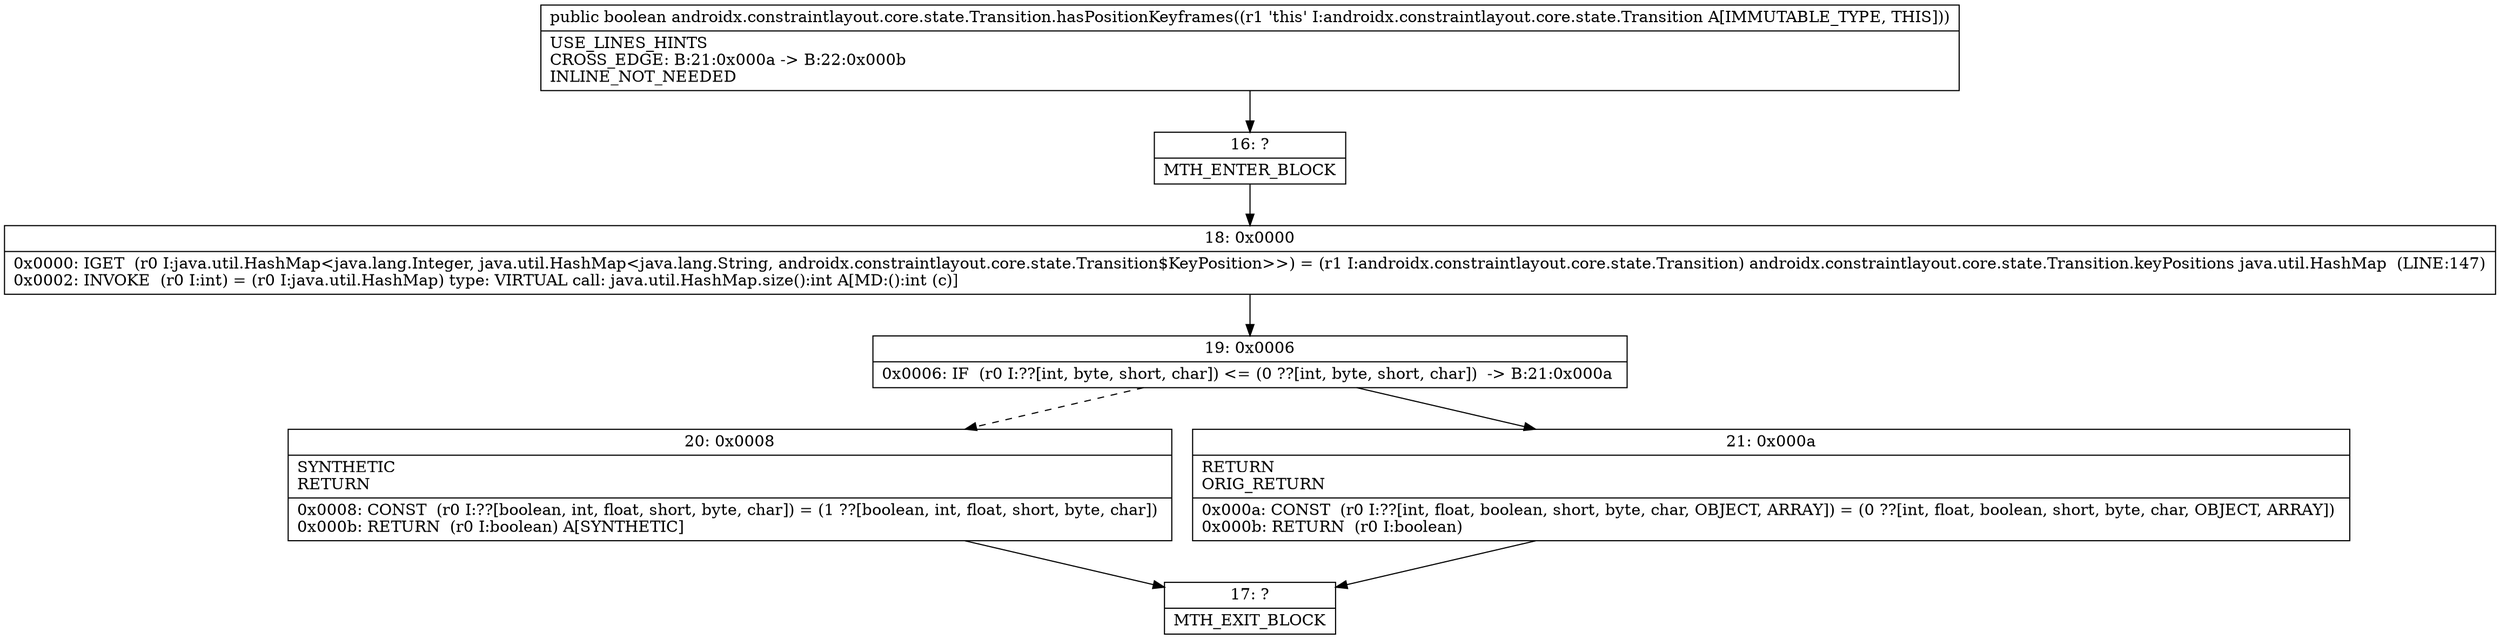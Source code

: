 digraph "CFG forandroidx.constraintlayout.core.state.Transition.hasPositionKeyframes()Z" {
Node_16 [shape=record,label="{16\:\ ?|MTH_ENTER_BLOCK\l}"];
Node_18 [shape=record,label="{18\:\ 0x0000|0x0000: IGET  (r0 I:java.util.HashMap\<java.lang.Integer, java.util.HashMap\<java.lang.String, androidx.constraintlayout.core.state.Transition$KeyPosition\>\>) = (r1 I:androidx.constraintlayout.core.state.Transition) androidx.constraintlayout.core.state.Transition.keyPositions java.util.HashMap  (LINE:147)\l0x0002: INVOKE  (r0 I:int) = (r0 I:java.util.HashMap) type: VIRTUAL call: java.util.HashMap.size():int A[MD:():int (c)]\l}"];
Node_19 [shape=record,label="{19\:\ 0x0006|0x0006: IF  (r0 I:??[int, byte, short, char]) \<= (0 ??[int, byte, short, char])  \-\> B:21:0x000a \l}"];
Node_20 [shape=record,label="{20\:\ 0x0008|SYNTHETIC\lRETURN\l|0x0008: CONST  (r0 I:??[boolean, int, float, short, byte, char]) = (1 ??[boolean, int, float, short, byte, char]) \l0x000b: RETURN  (r0 I:boolean) A[SYNTHETIC]\l}"];
Node_17 [shape=record,label="{17\:\ ?|MTH_EXIT_BLOCK\l}"];
Node_21 [shape=record,label="{21\:\ 0x000a|RETURN\lORIG_RETURN\l|0x000a: CONST  (r0 I:??[int, float, boolean, short, byte, char, OBJECT, ARRAY]) = (0 ??[int, float, boolean, short, byte, char, OBJECT, ARRAY]) \l0x000b: RETURN  (r0 I:boolean) \l}"];
MethodNode[shape=record,label="{public boolean androidx.constraintlayout.core.state.Transition.hasPositionKeyframes((r1 'this' I:androidx.constraintlayout.core.state.Transition A[IMMUTABLE_TYPE, THIS]))  | USE_LINES_HINTS\lCROSS_EDGE: B:21:0x000a \-\> B:22:0x000b\lINLINE_NOT_NEEDED\l}"];
MethodNode -> Node_16;Node_16 -> Node_18;
Node_18 -> Node_19;
Node_19 -> Node_20[style=dashed];
Node_19 -> Node_21;
Node_20 -> Node_17;
Node_21 -> Node_17;
}


